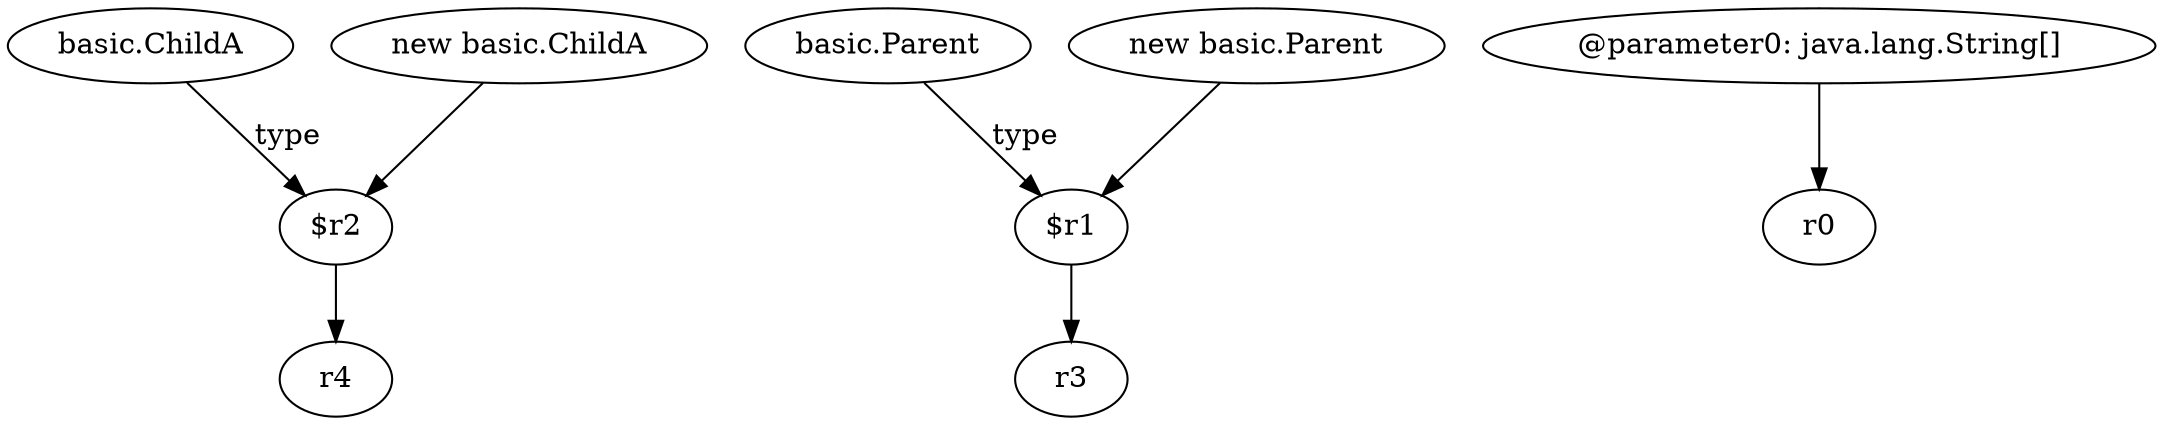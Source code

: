 digraph g {
0[label="$r2"]
1[label="r4"]
0->1[label=""]
2[label="basic.Parent"]
3[label="$r1"]
2->3[label="type"]
4[label="r3"]
3->4[label=""]
5[label="new basic.Parent"]
5->3[label=""]
6[label="basic.ChildA"]
6->0[label="type"]
7[label="@parameter0: java.lang.String[]"]
8[label="r0"]
7->8[label=""]
9[label="new basic.ChildA"]
9->0[label=""]
}